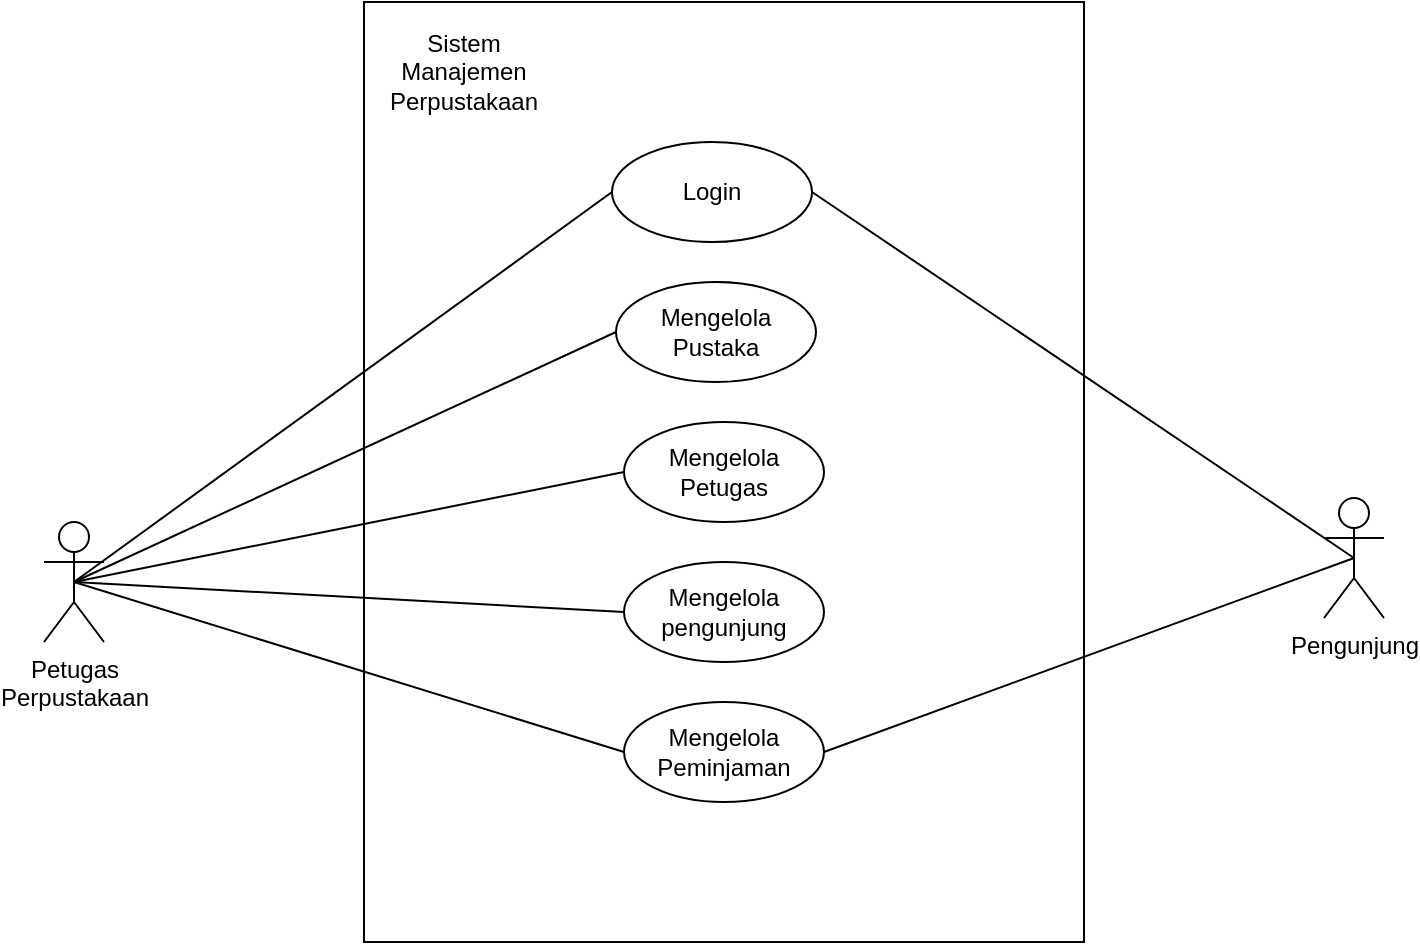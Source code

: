 <mxfile version="26.0.6">
  <diagram id="C5RBs43oDa-KdzZeNtuy" name="Page-1">
    <mxGraphModel dx="658" dy="390" grid="1" gridSize="10" guides="1" tooltips="1" connect="1" arrows="1" fold="1" page="1" pageScale="1" pageWidth="827" pageHeight="1169" math="0" shadow="0">
      <root>
        <mxCell id="WIyWlLk6GJQsqaUBKTNV-0" />
        <mxCell id="WIyWlLk6GJQsqaUBKTNV-1" parent="WIyWlLk6GJQsqaUBKTNV-0" />
        <mxCell id="rvYP6kzlS2EjgGxH1FUQ-0" value="" style="rounded=0;whiteSpace=wrap;html=1;" parent="WIyWlLk6GJQsqaUBKTNV-1" vertex="1">
          <mxGeometry x="240" y="80" width="360" height="470" as="geometry" />
        </mxCell>
        <mxCell id="rvYP6kzlS2EjgGxH1FUQ-1" value="Petugas&lt;div&gt;Perpustakaan&lt;/div&gt;" style="shape=umlActor;verticalLabelPosition=bottom;verticalAlign=top;html=1;outlineConnect=0;" parent="WIyWlLk6GJQsqaUBKTNV-1" vertex="1">
          <mxGeometry x="80" y="340" width="30" height="60" as="geometry" />
        </mxCell>
        <mxCell id="rvYP6kzlS2EjgGxH1FUQ-3" value="Pengunjung" style="shape=umlActor;verticalLabelPosition=bottom;verticalAlign=top;html=1;outlineConnect=0;" parent="WIyWlLk6GJQsqaUBKTNV-1" vertex="1">
          <mxGeometry x="720" y="328" width="30" height="60" as="geometry" />
        </mxCell>
        <mxCell id="rvYP6kzlS2EjgGxH1FUQ-4" value="Sistem Manajemen Perpustakaan" style="text;html=1;align=center;verticalAlign=middle;whiteSpace=wrap;rounded=0;" parent="WIyWlLk6GJQsqaUBKTNV-1" vertex="1">
          <mxGeometry x="260" y="100" width="60" height="30" as="geometry" />
        </mxCell>
        <mxCell id="rvYP6kzlS2EjgGxH1FUQ-6" value="Login" style="ellipse;whiteSpace=wrap;html=1;" parent="WIyWlLk6GJQsqaUBKTNV-1" vertex="1">
          <mxGeometry x="364" y="150" width="100" height="50" as="geometry" />
        </mxCell>
        <mxCell id="rvYP6kzlS2EjgGxH1FUQ-7" value="Mengelola&lt;div&gt;Pustaka&lt;/div&gt;" style="ellipse;whiteSpace=wrap;html=1;" parent="WIyWlLk6GJQsqaUBKTNV-1" vertex="1">
          <mxGeometry x="366" y="220" width="100" height="50" as="geometry" />
        </mxCell>
        <mxCell id="rvYP6kzlS2EjgGxH1FUQ-8" value="" style="endArrow=none;html=1;rounded=0;entryX=0;entryY=0.5;entryDx=0;entryDy=0;exitX=0.5;exitY=0.5;exitDx=0;exitDy=0;exitPerimeter=0;" parent="WIyWlLk6GJQsqaUBKTNV-1" source="rvYP6kzlS2EjgGxH1FUQ-1" target="rvYP6kzlS2EjgGxH1FUQ-6" edge="1">
          <mxGeometry width="50" height="50" relative="1" as="geometry">
            <mxPoint x="380" y="380" as="sourcePoint" />
            <mxPoint x="430" y="330" as="targetPoint" />
          </mxGeometry>
        </mxCell>
        <mxCell id="rvYP6kzlS2EjgGxH1FUQ-9" value="" style="endArrow=none;html=1;rounded=0;exitX=0.5;exitY=0.5;exitDx=0;exitDy=0;exitPerimeter=0;entryX=1;entryY=0.5;entryDx=0;entryDy=0;" parent="WIyWlLk6GJQsqaUBKTNV-1" source="rvYP6kzlS2EjgGxH1FUQ-3" target="rvYP6kzlS2EjgGxH1FUQ-6" edge="1">
          <mxGeometry width="50" height="50" relative="1" as="geometry">
            <mxPoint x="380" y="380" as="sourcePoint" />
            <mxPoint x="430" y="330" as="targetPoint" />
          </mxGeometry>
        </mxCell>
        <mxCell id="rvYP6kzlS2EjgGxH1FUQ-11" value="Mengelola&lt;div&gt;Petugas&lt;/div&gt;" style="ellipse;whiteSpace=wrap;html=1;" parent="WIyWlLk6GJQsqaUBKTNV-1" vertex="1">
          <mxGeometry x="370" y="290" width="100" height="50" as="geometry" />
        </mxCell>
        <mxCell id="rvYP6kzlS2EjgGxH1FUQ-12" value="Mengelola&lt;div&gt;pengunjung&lt;/div&gt;" style="ellipse;whiteSpace=wrap;html=1;" parent="WIyWlLk6GJQsqaUBKTNV-1" vertex="1">
          <mxGeometry x="370" y="360" width="100" height="50" as="geometry" />
        </mxCell>
        <mxCell id="rvYP6kzlS2EjgGxH1FUQ-13" value="Mengelola&lt;div&gt;Peminjaman&lt;/div&gt;" style="ellipse;whiteSpace=wrap;html=1;" parent="WIyWlLk6GJQsqaUBKTNV-1" vertex="1">
          <mxGeometry x="370" y="430" width="100" height="50" as="geometry" />
        </mxCell>
        <mxCell id="rvYP6kzlS2EjgGxH1FUQ-15" value="" style="endArrow=none;html=1;rounded=0;entryX=0;entryY=0.5;entryDx=0;entryDy=0;exitX=0.5;exitY=0.5;exitDx=0;exitDy=0;exitPerimeter=0;" parent="WIyWlLk6GJQsqaUBKTNV-1" source="rvYP6kzlS2EjgGxH1FUQ-1" target="rvYP6kzlS2EjgGxH1FUQ-7" edge="1">
          <mxGeometry width="50" height="50" relative="1" as="geometry">
            <mxPoint x="110" y="160" as="sourcePoint" />
            <mxPoint x="374" y="185" as="targetPoint" />
          </mxGeometry>
        </mxCell>
        <mxCell id="rvYP6kzlS2EjgGxH1FUQ-16" value="" style="endArrow=none;html=1;rounded=0;entryX=0;entryY=0.5;entryDx=0;entryDy=0;exitX=0.5;exitY=0.5;exitDx=0;exitDy=0;exitPerimeter=0;" parent="WIyWlLk6GJQsqaUBKTNV-1" source="rvYP6kzlS2EjgGxH1FUQ-1" target="rvYP6kzlS2EjgGxH1FUQ-11" edge="1">
          <mxGeometry width="50" height="50" relative="1" as="geometry">
            <mxPoint x="110" y="160" as="sourcePoint" />
            <mxPoint x="374" y="255" as="targetPoint" />
          </mxGeometry>
        </mxCell>
        <mxCell id="rvYP6kzlS2EjgGxH1FUQ-17" value="" style="endArrow=none;html=1;rounded=0;entryX=0;entryY=0.5;entryDx=0;entryDy=0;exitX=0.5;exitY=0.5;exitDx=0;exitDy=0;exitPerimeter=0;" parent="WIyWlLk6GJQsqaUBKTNV-1" source="rvYP6kzlS2EjgGxH1FUQ-1" target="rvYP6kzlS2EjgGxH1FUQ-12" edge="1">
          <mxGeometry width="50" height="50" relative="1" as="geometry">
            <mxPoint x="110" y="160" as="sourcePoint" />
            <mxPoint x="380" y="325" as="targetPoint" />
          </mxGeometry>
        </mxCell>
        <mxCell id="rvYP6kzlS2EjgGxH1FUQ-18" value="" style="endArrow=none;html=1;rounded=0;entryX=0;entryY=0.5;entryDx=0;entryDy=0;exitX=0.5;exitY=0.5;exitDx=0;exitDy=0;exitPerimeter=0;" parent="WIyWlLk6GJQsqaUBKTNV-1" source="rvYP6kzlS2EjgGxH1FUQ-1" target="rvYP6kzlS2EjgGxH1FUQ-13" edge="1">
          <mxGeometry width="50" height="50" relative="1" as="geometry">
            <mxPoint x="110" y="160" as="sourcePoint" />
            <mxPoint x="380" y="395" as="targetPoint" />
          </mxGeometry>
        </mxCell>
        <mxCell id="rvYP6kzlS2EjgGxH1FUQ-19" value="" style="endArrow=none;html=1;rounded=0;entryX=1;entryY=0.5;entryDx=0;entryDy=0;exitX=0.5;exitY=0.5;exitDx=0;exitDy=0;exitPerimeter=0;" parent="WIyWlLk6GJQsqaUBKTNV-1" source="rvYP6kzlS2EjgGxH1FUQ-3" target="rvYP6kzlS2EjgGxH1FUQ-13" edge="1">
          <mxGeometry width="50" height="50" relative="1" as="geometry">
            <mxPoint x="740" y="360" as="sourcePoint" />
            <mxPoint x="474" y="185" as="targetPoint" />
          </mxGeometry>
        </mxCell>
      </root>
    </mxGraphModel>
  </diagram>
</mxfile>
